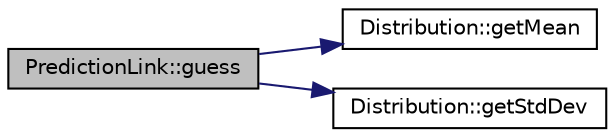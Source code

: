 digraph G
{
  edge [fontname="Helvetica",fontsize="10",labelfontname="Helvetica",labelfontsize="10"];
  node [fontname="Helvetica",fontsize="10",shape=record];
  rankdir=LR;
  Node1 [label="PredictionLink::guess",height=0.2,width=0.4,color="black", fillcolor="grey75", style="filled" fontcolor="black"];
  Node1 -> Node2 [color="midnightblue",fontsize="10",style="solid",fontname="Helvetica"];
  Node2 [label="Distribution::getMean",height=0.2,width=0.4,color="black", fillcolor="white", style="filled",URL="$class_distribution.html#a249a916cc63adab5e56d62ca7cea97fd"];
  Node1 -> Node3 [color="midnightblue",fontsize="10",style="solid",fontname="Helvetica"];
  Node3 [label="Distribution::getStdDev",height=0.2,width=0.4,color="black", fillcolor="white", style="filled",URL="$class_distribution.html#a44254418c6b159453889496a9cc4ceac"];
}
